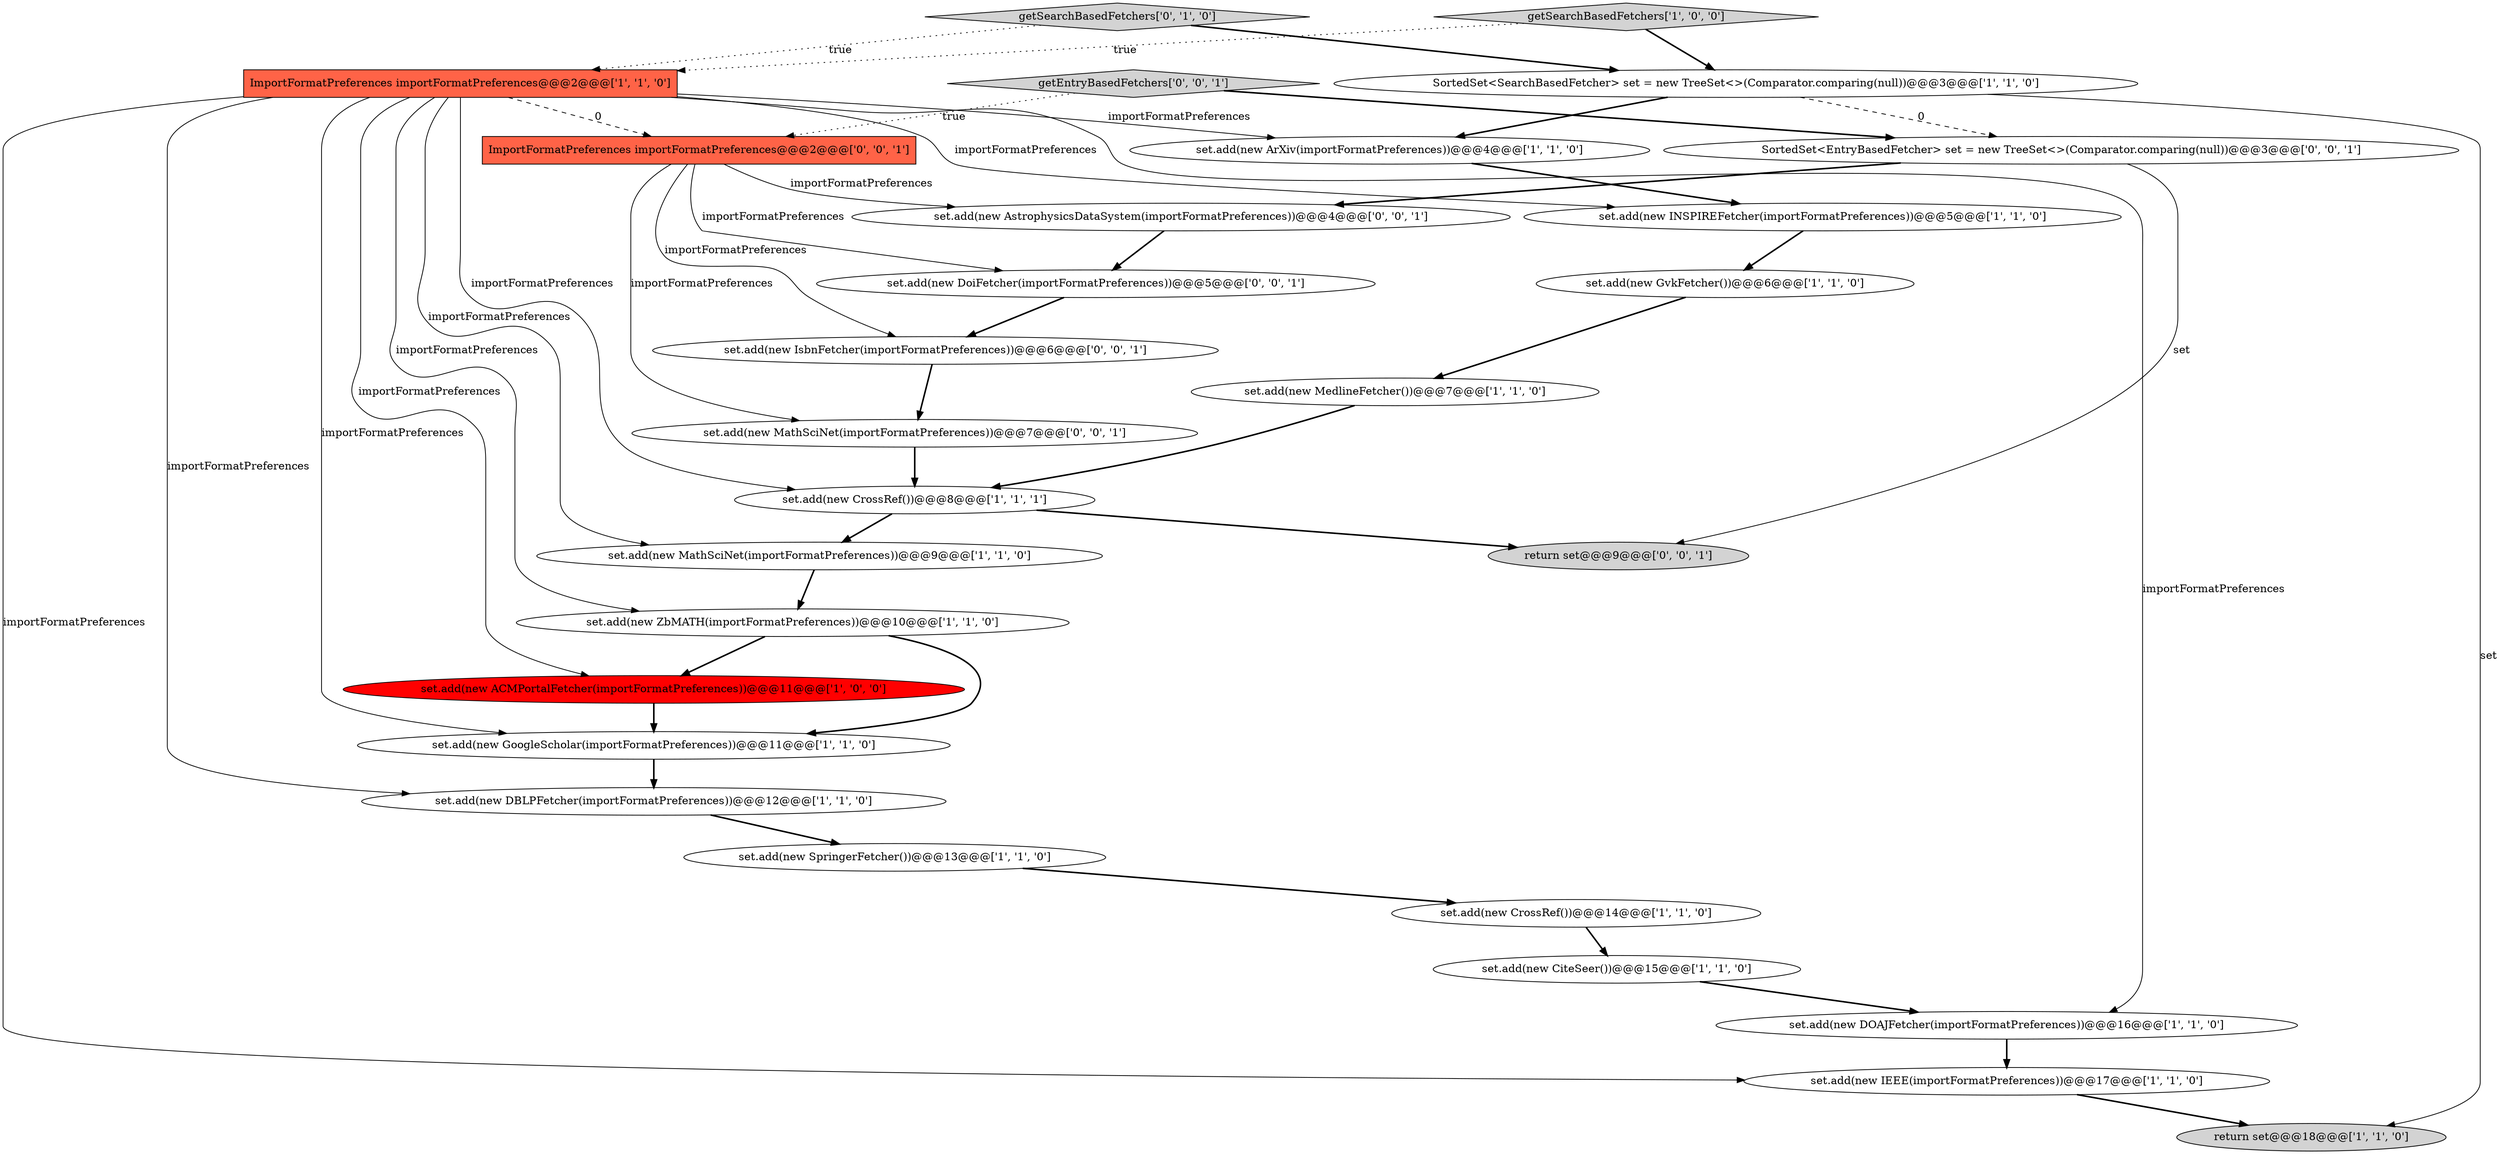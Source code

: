 digraph {
6 [style = filled, label = "set.add(new INSPIREFetcher(importFormatPreferences))@@@5@@@['1', '1', '0']", fillcolor = white, shape = ellipse image = "AAA0AAABBB1BBB"];
20 [style = filled, label = "set.add(new DoiFetcher(importFormatPreferences))@@@5@@@['0', '0', '1']", fillcolor = white, shape = ellipse image = "AAA0AAABBB3BBB"];
8 [style = filled, label = "set.add(new ACMPortalFetcher(importFormatPreferences))@@@11@@@['1', '0', '0']", fillcolor = red, shape = ellipse image = "AAA1AAABBB1BBB"];
18 [style = filled, label = "set.add(new GvkFetcher())@@@6@@@['1', '1', '0']", fillcolor = white, shape = ellipse image = "AAA0AAABBB1BBB"];
21 [style = filled, label = "return set@@@9@@@['0', '0', '1']", fillcolor = lightgray, shape = ellipse image = "AAA0AAABBB3BBB"];
23 [style = filled, label = "set.add(new AstrophysicsDataSystem(importFormatPreferences))@@@4@@@['0', '0', '1']", fillcolor = white, shape = ellipse image = "AAA0AAABBB3BBB"];
25 [style = filled, label = "ImportFormatPreferences importFormatPreferences@@@2@@@['0', '0', '1']", fillcolor = tomato, shape = box image = "AAA0AAABBB3BBB"];
5 [style = filled, label = "set.add(new CrossRef())@@@14@@@['1', '1', '0']", fillcolor = white, shape = ellipse image = "AAA0AAABBB1BBB"];
16 [style = filled, label = "set.add(new DBLPFetcher(importFormatPreferences))@@@12@@@['1', '1', '0']", fillcolor = white, shape = ellipse image = "AAA0AAABBB1BBB"];
4 [style = filled, label = "return set@@@18@@@['1', '1', '0']", fillcolor = lightgray, shape = ellipse image = "AAA0AAABBB1BBB"];
3 [style = filled, label = "set.add(new ArXiv(importFormatPreferences))@@@4@@@['1', '1', '0']", fillcolor = white, shape = ellipse image = "AAA0AAABBB1BBB"];
13 [style = filled, label = "set.add(new MathSciNet(importFormatPreferences))@@@9@@@['1', '1', '0']", fillcolor = white, shape = ellipse image = "AAA0AAABBB1BBB"];
14 [style = filled, label = "set.add(new CrossRef())@@@8@@@['1', '1', '1']", fillcolor = white, shape = ellipse image = "AAA0AAABBB1BBB"];
2 [style = filled, label = "set.add(new IEEE(importFormatPreferences))@@@17@@@['1', '1', '0']", fillcolor = white, shape = ellipse image = "AAA0AAABBB1BBB"];
15 [style = filled, label = "SortedSet<SearchBasedFetcher> set = new TreeSet<>(Comparator.comparing(null))@@@3@@@['1', '1', '0']", fillcolor = white, shape = ellipse image = "AAA0AAABBB1BBB"];
0 [style = filled, label = "set.add(new DOAJFetcher(importFormatPreferences))@@@16@@@['1', '1', '0']", fillcolor = white, shape = ellipse image = "AAA0AAABBB1BBB"];
9 [style = filled, label = "set.add(new GoogleScholar(importFormatPreferences))@@@11@@@['1', '1', '0']", fillcolor = white, shape = ellipse image = "AAA0AAABBB1BBB"];
19 [style = filled, label = "getSearchBasedFetchers['0', '1', '0']", fillcolor = lightgray, shape = diamond image = "AAA0AAABBB2BBB"];
7 [style = filled, label = "ImportFormatPreferences importFormatPreferences@@@2@@@['1', '1', '0']", fillcolor = tomato, shape = box image = "AAA0AAABBB1BBB"];
17 [style = filled, label = "set.add(new SpringerFetcher())@@@13@@@['1', '1', '0']", fillcolor = white, shape = ellipse image = "AAA0AAABBB1BBB"];
11 [style = filled, label = "set.add(new MedlineFetcher())@@@7@@@['1', '1', '0']", fillcolor = white, shape = ellipse image = "AAA0AAABBB1BBB"];
12 [style = filled, label = "set.add(new CiteSeer())@@@15@@@['1', '1', '0']", fillcolor = white, shape = ellipse image = "AAA0AAABBB1BBB"];
26 [style = filled, label = "SortedSet<EntryBasedFetcher> set = new TreeSet<>(Comparator.comparing(null))@@@3@@@['0', '0', '1']", fillcolor = white, shape = ellipse image = "AAA0AAABBB3BBB"];
22 [style = filled, label = "getEntryBasedFetchers['0', '0', '1']", fillcolor = lightgray, shape = diamond image = "AAA0AAABBB3BBB"];
27 [style = filled, label = "set.add(new IsbnFetcher(importFormatPreferences))@@@6@@@['0', '0', '1']", fillcolor = white, shape = ellipse image = "AAA0AAABBB3BBB"];
24 [style = filled, label = "set.add(new MathSciNet(importFormatPreferences))@@@7@@@['0', '0', '1']", fillcolor = white, shape = ellipse image = "AAA0AAABBB3BBB"];
10 [style = filled, label = "getSearchBasedFetchers['1', '0', '0']", fillcolor = lightgray, shape = diamond image = "AAA0AAABBB1BBB"];
1 [style = filled, label = "set.add(new ZbMATH(importFormatPreferences))@@@10@@@['1', '1', '0']", fillcolor = white, shape = ellipse image = "AAA0AAABBB1BBB"];
22->26 [style = bold, label=""];
17->5 [style = bold, label=""];
23->20 [style = bold, label=""];
15->4 [style = solid, label="set"];
1->8 [style = bold, label=""];
10->15 [style = bold, label=""];
11->14 [style = bold, label=""];
6->18 [style = bold, label=""];
7->0 [style = solid, label="importFormatPreferences"];
18->11 [style = bold, label=""];
0->2 [style = bold, label=""];
22->25 [style = dotted, label="true"];
25->27 [style = solid, label="importFormatPreferences"];
3->6 [style = bold, label=""];
25->20 [style = solid, label="importFormatPreferences"];
16->17 [style = bold, label=""];
19->7 [style = dotted, label="true"];
15->3 [style = bold, label=""];
12->0 [style = bold, label=""];
2->4 [style = bold, label=""];
7->2 [style = solid, label="importFormatPreferences"];
9->16 [style = bold, label=""];
13->1 [style = bold, label=""];
1->9 [style = bold, label=""];
24->14 [style = bold, label=""];
20->27 [style = bold, label=""];
7->9 [style = solid, label="importFormatPreferences"];
7->8 [style = solid, label="importFormatPreferences"];
7->1 [style = solid, label="importFormatPreferences"];
5->12 [style = bold, label=""];
26->23 [style = bold, label=""];
7->3 [style = solid, label="importFormatPreferences"];
8->9 [style = bold, label=""];
7->25 [style = dashed, label="0"];
15->26 [style = dashed, label="0"];
7->13 [style = solid, label="importFormatPreferences"];
10->7 [style = dotted, label="true"];
27->24 [style = bold, label=""];
25->24 [style = solid, label="importFormatPreferences"];
14->13 [style = bold, label=""];
7->6 [style = solid, label="importFormatPreferences"];
19->15 [style = bold, label=""];
26->21 [style = solid, label="set"];
7->16 [style = solid, label="importFormatPreferences"];
7->14 [style = solid, label="importFormatPreferences"];
25->23 [style = solid, label="importFormatPreferences"];
14->21 [style = bold, label=""];
}
